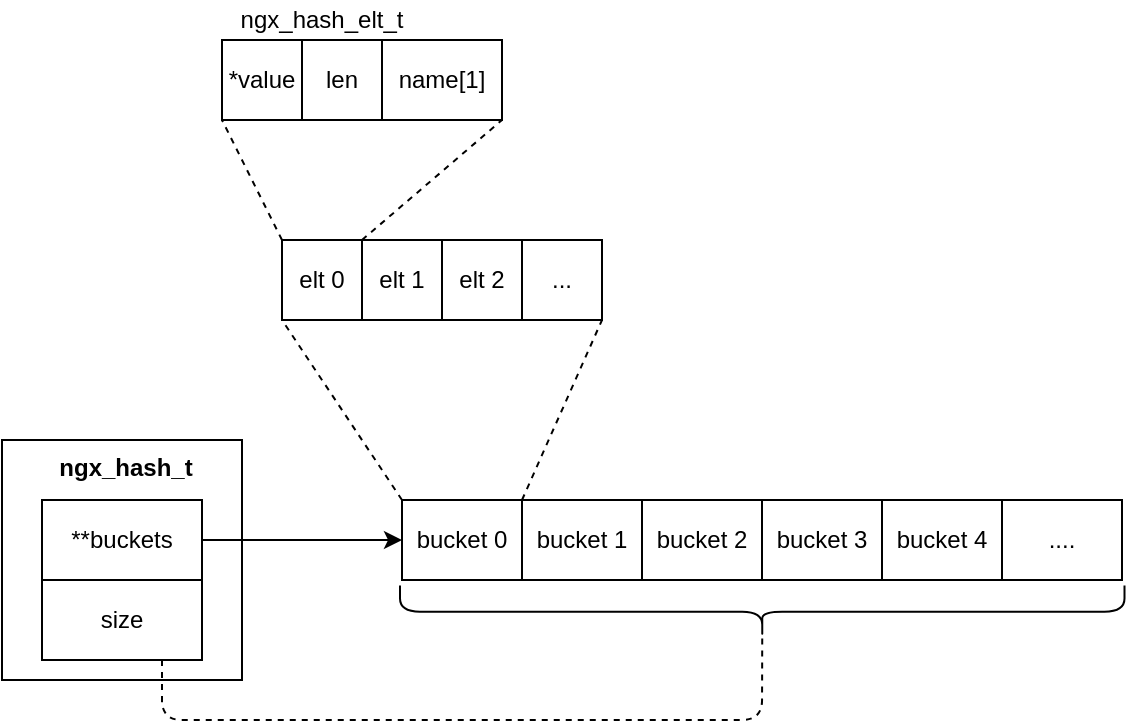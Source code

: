 <mxfile version="12.4.8" type="github">
  <diagram id="PYBcWRIYP_JWarQOY-v8" name="ngx_hash">
    <mxGraphModel dx="1038" dy="1769" grid="1" gridSize="10" guides="1" tooltips="1" connect="1" arrows="1" fold="1" page="1" pageScale="1" pageWidth="827" pageHeight="1169" math="0" shadow="0">
      <root>
        <mxCell id="0"/>
        <mxCell id="1" parent="0"/>
        <mxCell id="GJd5LnFdF1x4W9C9UNJp-11" value="" style="rounded=0;whiteSpace=wrap;html=1;" parent="1" vertex="1">
          <mxGeometry x="120" y="80" width="120" height="120" as="geometry"/>
        </mxCell>
        <mxCell id="GJd5LnFdF1x4W9C9UNJp-2" value="ngx_hash_elt_t" style="text;html=1;strokeColor=none;fillColor=none;align=center;verticalAlign=middle;whiteSpace=wrap;rounded=0;" parent="1" vertex="1">
          <mxGeometry x="230" y="-140" width="100" height="20" as="geometry"/>
        </mxCell>
        <mxCell id="GJd5LnFdF1x4W9C9UNJp-3" value="*value" style="rounded=0;whiteSpace=wrap;html=1;" parent="1" vertex="1">
          <mxGeometry x="230" y="-120" width="40" height="40" as="geometry"/>
        </mxCell>
        <mxCell id="GJd5LnFdF1x4W9C9UNJp-4" value="len" style="rounded=0;whiteSpace=wrap;html=1;" parent="1" vertex="1">
          <mxGeometry x="270" y="-120" width="40" height="40" as="geometry"/>
        </mxCell>
        <mxCell id="GJd5LnFdF1x4W9C9UNJp-6" value="name[1]" style="rounded=0;whiteSpace=wrap;html=1;" parent="1" vertex="1">
          <mxGeometry x="310" y="-120" width="60" height="40" as="geometry"/>
        </mxCell>
        <mxCell id="GJd5LnFdF1x4W9C9UNJp-7" value="**buckets" style="rounded=0;whiteSpace=wrap;html=1;" parent="1" vertex="1">
          <mxGeometry x="140" y="110" width="80" height="40" as="geometry"/>
        </mxCell>
        <mxCell id="GJd5LnFdF1x4W9C9UNJp-8" value="&lt;b&gt;ngx_hash_t&lt;/b&gt;" style="text;html=1;strokeColor=none;fillColor=none;align=center;verticalAlign=middle;whiteSpace=wrap;rounded=0;" parent="1" vertex="1">
          <mxGeometry x="132" y="84" width="100" height="20" as="geometry"/>
        </mxCell>
        <mxCell id="GJd5LnFdF1x4W9C9UNJp-10" value="size" style="rounded=0;whiteSpace=wrap;html=1;" parent="1" vertex="1">
          <mxGeometry x="140" y="150" width="80" height="40" as="geometry"/>
        </mxCell>
        <mxCell id="GJd5LnFdF1x4W9C9UNJp-12" value="bucket 0" style="rounded=0;whiteSpace=wrap;html=1;" parent="1" vertex="1">
          <mxGeometry x="320" y="110" width="60" height="40" as="geometry"/>
        </mxCell>
        <mxCell id="GJd5LnFdF1x4W9C9UNJp-13" value="bucket 1" style="rounded=0;whiteSpace=wrap;html=1;" parent="1" vertex="1">
          <mxGeometry x="380" y="110" width="60" height="40" as="geometry"/>
        </mxCell>
        <mxCell id="GJd5LnFdF1x4W9C9UNJp-14" value="bucket 2" style="rounded=0;whiteSpace=wrap;html=1;" parent="1" vertex="1">
          <mxGeometry x="440" y="110" width="60" height="40" as="geometry"/>
        </mxCell>
        <mxCell id="GJd5LnFdF1x4W9C9UNJp-15" value="...." style="rounded=0;whiteSpace=wrap;html=1;" parent="1" vertex="1">
          <mxGeometry x="620" y="110" width="60" height="40" as="geometry"/>
        </mxCell>
        <mxCell id="GJd5LnFdF1x4W9C9UNJp-16" value="bucket 3" style="rounded=0;whiteSpace=wrap;html=1;" parent="1" vertex="1">
          <mxGeometry x="500" y="110" width="60" height="40" as="geometry"/>
        </mxCell>
        <mxCell id="GJd5LnFdF1x4W9C9UNJp-17" value="bucket 4" style="rounded=0;whiteSpace=wrap;html=1;" parent="1" vertex="1">
          <mxGeometry x="560" y="110" width="60" height="40" as="geometry"/>
        </mxCell>
        <mxCell id="GJd5LnFdF1x4W9C9UNJp-18" value="" style="shape=curlyBracket;whiteSpace=wrap;html=1;rounded=1;rotation=-90;" parent="1" vertex="1">
          <mxGeometry x="487" y="-15.25" width="26.25" height="362.25" as="geometry"/>
        </mxCell>
        <mxCell id="GJd5LnFdF1x4W9C9UNJp-19" value="" style="endArrow=classic;html=1;exitX=1;exitY=0.5;exitDx=0;exitDy=0;entryX=0;entryY=0.5;entryDx=0;entryDy=0;" parent="1" source="GJd5LnFdF1x4W9C9UNJp-7" target="GJd5LnFdF1x4W9C9UNJp-12" edge="1">
          <mxGeometry width="50" height="50" relative="1" as="geometry">
            <mxPoint x="320" y="110" as="sourcePoint"/>
            <mxPoint x="370" y="60" as="targetPoint"/>
          </mxGeometry>
        </mxCell>
        <mxCell id="GJd5LnFdF1x4W9C9UNJp-21" value="" style="endArrow=none;dashed=1;html=1;exitX=0.75;exitY=1;exitDx=0;exitDy=0;entryX=0.1;entryY=0.5;entryDx=0;entryDy=0;entryPerimeter=0;" parent="1" source="GJd5LnFdF1x4W9C9UNJp-10" target="GJd5LnFdF1x4W9C9UNJp-18" edge="1">
          <mxGeometry width="50" height="50" relative="1" as="geometry">
            <mxPoint x="370" y="240" as="sourcePoint"/>
            <mxPoint x="420" y="190" as="targetPoint"/>
            <Array as="points">
              <mxPoint x="200" y="220"/>
              <mxPoint x="500" y="220"/>
            </Array>
          </mxGeometry>
        </mxCell>
        <mxCell id="tx4UFpJdMEhodSHkLSr4-7" value="elt 0" style="rounded=0;whiteSpace=wrap;html=1;" vertex="1" parent="1">
          <mxGeometry x="260" y="-20" width="40" height="40" as="geometry"/>
        </mxCell>
        <mxCell id="tx4UFpJdMEhodSHkLSr4-8" value="elt 1" style="rounded=0;whiteSpace=wrap;html=1;" vertex="1" parent="1">
          <mxGeometry x="300" y="-20" width="40" height="40" as="geometry"/>
        </mxCell>
        <mxCell id="tx4UFpJdMEhodSHkLSr4-9" value="elt 2" style="rounded=0;whiteSpace=wrap;html=1;" vertex="1" parent="1">
          <mxGeometry x="340" y="-20" width="40" height="40" as="geometry"/>
        </mxCell>
        <mxCell id="tx4UFpJdMEhodSHkLSr4-11" value="..." style="rounded=0;whiteSpace=wrap;html=1;" vertex="1" parent="1">
          <mxGeometry x="380" y="-20" width="40" height="40" as="geometry"/>
        </mxCell>
        <mxCell id="tx4UFpJdMEhodSHkLSr4-13" value="" style="endArrow=none;dashed=1;html=1;exitX=0;exitY=0;exitDx=0;exitDy=0;entryX=0;entryY=1;entryDx=0;entryDy=0;" edge="1" parent="1" source="GJd5LnFdF1x4W9C9UNJp-12" target="tx4UFpJdMEhodSHkLSr4-7">
          <mxGeometry width="50" height="50" relative="1" as="geometry">
            <mxPoint x="360" y="100" as="sourcePoint"/>
            <mxPoint x="410" y="50" as="targetPoint"/>
          </mxGeometry>
        </mxCell>
        <mxCell id="tx4UFpJdMEhodSHkLSr4-14" value="" style="endArrow=none;dashed=1;html=1;exitX=0;exitY=0;exitDx=0;exitDy=0;entryX=0;entryY=1;entryDx=0;entryDy=0;" edge="1" parent="1" source="GJd5LnFdF1x4W9C9UNJp-13">
          <mxGeometry width="50" height="50" relative="1" as="geometry">
            <mxPoint x="330" y="120" as="sourcePoint"/>
            <mxPoint x="420" y="20" as="targetPoint"/>
          </mxGeometry>
        </mxCell>
        <mxCell id="tx4UFpJdMEhodSHkLSr4-15" value="" style="endArrow=none;dashed=1;html=1;exitX=0;exitY=0;exitDx=0;exitDy=0;entryX=0;entryY=1;entryDx=0;entryDy=0;" edge="1" parent="1" source="tx4UFpJdMEhodSHkLSr4-7" target="GJd5LnFdF1x4W9C9UNJp-3">
          <mxGeometry width="50" height="50" relative="1" as="geometry">
            <mxPoint x="270" y="30" as="sourcePoint"/>
            <mxPoint x="210" y="-60" as="targetPoint"/>
          </mxGeometry>
        </mxCell>
        <mxCell id="tx4UFpJdMEhodSHkLSr4-18" value="" style="endArrow=none;dashed=1;html=1;exitX=1;exitY=0;exitDx=0;exitDy=0;entryX=1;entryY=1;entryDx=0;entryDy=0;" edge="1" parent="1" source="tx4UFpJdMEhodSHkLSr4-7" target="GJd5LnFdF1x4W9C9UNJp-6">
          <mxGeometry width="50" height="50" relative="1" as="geometry">
            <mxPoint x="270" y="-10" as="sourcePoint"/>
            <mxPoint x="240" y="-70" as="targetPoint"/>
          </mxGeometry>
        </mxCell>
      </root>
    </mxGraphModel>
  </diagram>
</mxfile>
